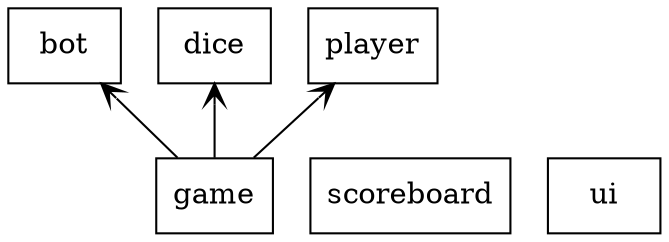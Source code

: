 digraph "packages_PigDice" {
rankdir=BT
charset="utf-8"
"bot" [color="black", label=<bot>, shape="box", style="solid"];
"dice" [color="black", label=<dice>, shape="box", style="solid"];
"game" [color="black", label=<game>, shape="box", style="solid"];
"player" [color="black", label=<player>, shape="box", style="solid"];
"scoreboard" [color="black", label=<scoreboard>, shape="box", style="solid"];
"ui" [color="black", label=<ui>, shape="box", style="solid"];
"game" -> "bot" [arrowhead="open", arrowtail="none"];
"game" -> "dice" [arrowhead="open", arrowtail="none"];
"game" -> "player" [arrowhead="open", arrowtail="none"];
}
